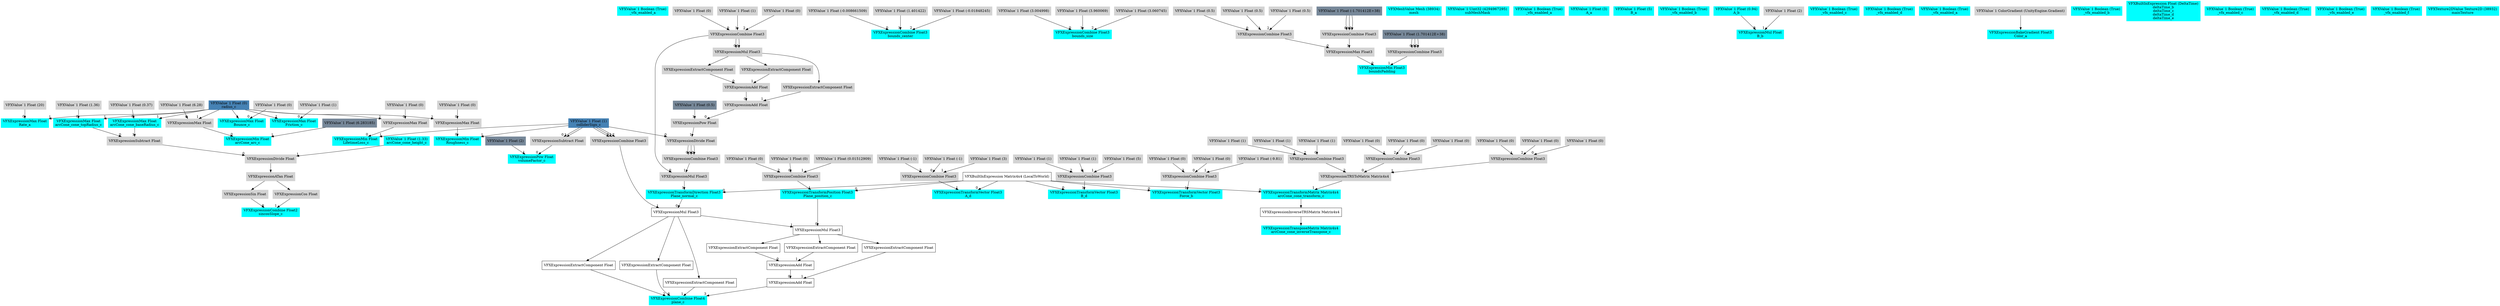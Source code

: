 digraph G {
node0 [shape="box" color="cyan" style="filled" label="VFXValue`1 Boolean (True)
_vfx_enabled_a"]
node1 [shape="box" color="cyan" style="filled" label="VFXExpressionMax Float
Rate_a"]
node2 [shape="box" color="lightgray" style="filled" label="VFXValue`1 Float (20)"]
node3 [shape="box" color="steelblue" style="filled" label="VFXValue`1 Float (0)
radius_c"]
node4 [shape="box" color="cyan" style="filled" label="VFXExpressionCombine Float3
bounds_center"]
node5 [shape="box" color="lightgray" style="filled" label="VFXValue`1 Float (-0.008661509)"]
node6 [shape="box" color="lightgray" style="filled" label="VFXValue`1 Float (1.401422)"]
node7 [shape="box" color="lightgray" style="filled" label="VFXValue`1 Float (-0.01848245)"]
node8 [shape="box" color="cyan" style="filled" label="VFXExpressionCombine Float3
bounds_size"]
node9 [shape="box" color="lightgray" style="filled" label="VFXValue`1 Float (3.004998)"]
node10 [shape="box" color="lightgray" style="filled" label="VFXValue`1 Float (3.960069)"]
node11 [shape="box" color="lightgray" style="filled" label="VFXValue`1 Float (3.060745)"]
node12 [shape="box" color="cyan" style="filled" label="VFXExpressionMin Float3
boundsPadding"]
node13 [shape="box" color="lightgray" style="filled" label="VFXExpressionMax Float3"]
node14 [shape="box" color="lightgray" style="filled" label="VFXExpressionCombine Float3"]
node15 [shape="box" color="lightgray" style="filled" label="VFXValue`1 Float (0.5)"]
node16 [shape="box" color="lightgray" style="filled" label="VFXValue`1 Float (0.5)"]
node17 [shape="box" color="lightgray" style="filled" label="VFXValue`1 Float (0.5)"]
node18 [shape="box" color="lightgray" style="filled" label="VFXExpressionCombine Float3"]
node19 [shape="box" color="lightslategray" style="filled" label="VFXValue`1 Float (-1.701412E+38)"]
node20 [shape="box" color="lightgray" style="filled" label="VFXExpressionCombine Float3"]
node21 [shape="box" color="lightslategray" style="filled" label="VFXValue`1 Float (1.701412E+38)"]
node22 [shape="box" color="cyan" style="filled" label="VFXMeshValue Mesh (38934)
mesh"]
node23 [shape="box" color="cyan" style="filled" label="VFXValue`1 Uint32 (4294967295)
subMeshMask"]
node24 [shape="box" color="cyan" style="filled" label="VFXValue`1 Boolean (True)
_vfx_enabled_a"]
node25 [shape="box" color="cyan" style="filled" label="VFXValue`1 Float (3)
A_a"]
node26 [shape="box" color="cyan" style="filled" label="VFXValue`1 Float (5)
B_a"]
node27 [shape="box" color="cyan" style="filled" label="VFXValue`1 Boolean (True)
_vfx_enabled_b"]
node28 [shape="box" color="cyan" style="filled" label="VFXValue`1 Float (0.94)
A_b"]
node29 [shape="box" color="cyan" style="filled" label="VFXExpressionMul Float
B_b"]
node30 [shape="box" color="lightgray" style="filled" label="VFXValue`1 Float (2)"]
node31 [shape="box" color="cyan" style="filled" label="VFXValue`1 Boolean (True)
_vfx_enabled_c"]
node32 [shape="box" color="cyan" style="filled" label="VFXExpressionTransformMatrix Matrix4x4
arcCone_cone_transform_c"]
node33 [shape="box" label="VFXBuiltInExpression Matrix4x4 (LocalToWorld)"]
node34 [shape="box" color="lightgray" style="filled" label="VFXExpressionTRSToMatrix Matrix4x4"]
node35 [shape="box" color="lightgray" style="filled" label="VFXExpressionCombine Float3"]
node36 [shape="box" color="lightgray" style="filled" label="VFXValue`1 Float (0)"]
node37 [shape="box" color="lightgray" style="filled" label="VFXValue`1 Float (0)"]
node38 [shape="box" color="lightgray" style="filled" label="VFXValue`1 Float (0)"]
node39 [shape="box" color="lightgray" style="filled" label="VFXExpressionCombine Float3"]
node40 [shape="box" color="lightgray" style="filled" label="VFXValue`1 Float (0)"]
node41 [shape="box" color="lightgray" style="filled" label="VFXValue`1 Float (0)"]
node42 [shape="box" color="lightgray" style="filled" label="VFXValue`1 Float (0)"]
node43 [shape="box" color="lightgray" style="filled" label="VFXExpressionCombine Float3"]
node44 [shape="box" color="lightgray" style="filled" label="VFXValue`1 Float (1)"]
node45 [shape="box" color="lightgray" style="filled" label="VFXValue`1 Float (1)"]
node46 [shape="box" color="lightgray" style="filled" label="VFXValue`1 Float (1)"]
node47 [shape="box" color="cyan" style="filled" label="VFXExpressionMax Float
arcCone_cone_baseRadius_c"]
node48 [shape="box" color="lightgray" style="filled" label="VFXValue`1 Float (0.37)"]
node49 [shape="box" color="cyan" style="filled" label="VFXExpressionMax Float
arcCone_cone_topRadius_c"]
node50 [shape="box" color="lightgray" style="filled" label="VFXValue`1 Float (1.36)"]
node51 [shape="box" color="cyan" style="filled" label="VFXValue`1 Float (1.33)
arcCone_cone_height_c"]
node52 [shape="box" color="cyan" style="filled" label="VFXExpressionMin Float
arcCone_arc_c"]
node53 [shape="box" color="lightgray" style="filled" label="VFXExpressionMax Float"]
node54 [shape="box" color="lightgray" style="filled" label="VFXValue`1 Float (6.28)"]
node55 [shape="box" color="lightslategray" style="filled" label="VFXValue`1 Float (6.283185)"]
node56 [shape="box" color="cyan" style="filled" label="VFXExpressionPow Float
volumeFactor_c"]
node57 [shape="box" color="lightgray" style="filled" label="VFXExpressionSubtract Float"]
node58 [shape="box" color="steelblue" style="filled" label="VFXValue`1 Float (1)
colliderSign_c"]
node59 [shape="box" color="lightslategray" style="filled" label="VFXValue`1 Float (2)"]
node60 [shape="box" color="cyan" style="filled" label="VFXExpressionCombine Float2
sincosSlope_c"]
node61 [shape="box" color="lightgray" style="filled" label="VFXExpressionSin Float"]
node62 [shape="box" color="lightgray" style="filled" label="VFXExpressionATan Float"]
node63 [shape="box" color="lightgray" style="filled" label="VFXExpressionDivide Float"]
node64 [shape="box" color="lightgray" style="filled" label="VFXExpressionSubtract Float"]
node65 [shape="box" color="lightgray" style="filled" label="VFXExpressionCos Float"]
node66 [shape="box" color="cyan" style="filled" label="VFXExpressionTransposeMatrix Matrix4x4
arcCone_cone_inverseTranspose_c"]
node67 [shape="box" label="VFXExpressionInverseTRSMatrix Matrix4x4"]
node68 [shape="box" color="cyan" style="filled" label="VFXValue`1 Boolean (True)
_vfx_enabled_d"]
node69 [shape="box" color="cyan" style="filled" label="VFXExpressionTransformVector Float3
A_d"]
node70 [shape="box" color="lightgray" style="filled" label="VFXExpressionCombine Float3"]
node71 [shape="box" color="lightgray" style="filled" label="VFXValue`1 Float (-1)"]
node72 [shape="box" color="lightgray" style="filled" label="VFXValue`1 Float (3)"]
node73 [shape="box" color="lightgray" style="filled" label="VFXValue`1 Float (-1)"]
node74 [shape="box" color="cyan" style="filled" label="VFXExpressionTransformVector Float3
B_d"]
node75 [shape="box" color="lightgray" style="filled" label="VFXExpressionCombine Float3"]
node76 [shape="box" color="lightgray" style="filled" label="VFXValue`1 Float (1)"]
node77 [shape="box" color="lightgray" style="filled" label="VFXValue`1 Float (5)"]
node78 [shape="box" color="lightgray" style="filled" label="VFXValue`1 Float (1)"]
node79 [shape="box" color="cyan" style="filled" label="VFXValue`1 Boolean (True)
_vfx_enabled_a"]
node80 [shape="box" color="cyan" style="filled" label="VFXExpressionBakeGradient Float3
Color_a"]
node81 [shape="box" color="lightgray" style="filled" label="VFXValue`1 ColorGradient (UnityEngine.Gradient)"]
node82 [shape="box" color="cyan" style="filled" label="VFXValue`1 Boolean (True)
_vfx_enabled_b"]
node83 [shape="box" color="cyan" style="filled" label="VFXExpressionTransformVector Float3
Force_b"]
node84 [shape="box" color="lightgray" style="filled" label="VFXExpressionCombine Float3"]
node85 [shape="box" color="lightgray" style="filled" label="VFXValue`1 Float (0)"]
node86 [shape="box" color="lightgray" style="filled" label="VFXValue`1 Float (-9.81)"]
node87 [shape="box" color="lightgray" style="filled" label="VFXValue`1 Float (0)"]
node88 [shape="box" color="cyan" style="filled" label="VFXBuiltInExpression Float (DeltaTime)
deltaTime_b
deltaTime_c
deltaTime_d
deltaTime_e"]
node89 [shape="box" color="cyan" style="filled" label="VFXValue`1 Boolean (True)
_vfx_enabled_c"]
node90 [shape="box" color="cyan" style="filled" label="VFXExpressionTransformPosition Float3
Plane_position_c"]
node91 [shape="box" color="lightgray" style="filled" label="VFXExpressionCombine Float3"]
node92 [shape="box" color="lightgray" style="filled" label="VFXValue`1 Float (0)"]
node93 [shape="box" color="lightgray" style="filled" label="VFXValue`1 Float (0.01512909)"]
node94 [shape="box" color="lightgray" style="filled" label="VFXValue`1 Float (0)"]
node95 [shape="box" color="cyan" style="filled" label="VFXExpressionTransformDirection Float3
Plane_normal_c"]
node96 [shape="box" color="lightgray" style="filled" label="VFXExpressionMul Float3"]
node97 [shape="box" color="lightgray" style="filled" label="VFXExpressionCombine Float3"]
node98 [shape="box" color="lightgray" style="filled" label="VFXValue`1 Float (0)"]
node99 [shape="box" color="lightgray" style="filled" label="VFXValue`1 Float (1)"]
node100 [shape="box" color="lightgray" style="filled" label="VFXValue`1 Float (0)"]
node101 [shape="box" color="lightgray" style="filled" label="VFXExpressionCombine Float3"]
node102 [shape="box" color="lightgray" style="filled" label="VFXExpressionDivide Float"]
node103 [shape="box" color="lightgray" style="filled" label="VFXExpressionPow Float"]
node104 [shape="box" color="lightgray" style="filled" label="VFXExpressionAdd Float"]
node105 [shape="box" color="lightgray" style="filled" label="VFXExpressionAdd Float"]
node106 [shape="box" color="lightgray" style="filled" label="VFXExpressionExtractComponent Float"]
node107 [shape="box" color="lightgray" style="filled" label="VFXExpressionMul Float3"]
node108 [shape="box" color="lightgray" style="filled" label="VFXExpressionExtractComponent Float"]
node109 [shape="box" color="lightgray" style="filled" label="VFXExpressionExtractComponent Float"]
node110 [shape="box" color="lightslategray" style="filled" label="VFXValue`1 Float (0.5)"]
node111 [shape="box" color="cyan" style="filled" label="VFXExpressionMax Float
Bounce_c"]
node112 [shape="box" color="lightgray" style="filled" label="VFXValue`1 Float (0)"]
node113 [shape="box" color="cyan" style="filled" label="VFXExpressionMax Float
Friction_c"]
node114 [shape="box" color="lightgray" style="filled" label="VFXValue`1 Float (1)"]
node115 [shape="box" color="cyan" style="filled" label="VFXExpressionMin Float
LifetimeLoss_c"]
node116 [shape="box" color="lightgray" style="filled" label="VFXExpressionMax Float"]
node117 [shape="box" color="lightgray" style="filled" label="VFXValue`1 Float (0)"]
node118 [shape="box" color="cyan" style="filled" label="VFXExpressionMin Float
Roughness_c"]
node119 [shape="box" color="lightgray" style="filled" label="VFXExpressionMax Float"]
node120 [shape="box" color="lightgray" style="filled" label="VFXValue`1 Float (0)"]
node121 [shape="box" color="cyan" style="filled" label="VFXExpressionCombine Float4
plane_c"]
node122 [shape="box" label="VFXExpressionExtractComponent Float"]
node123 [shape="box" label="VFXExpressionMul Float3"]
node124 [shape="box" color="lightgray" style="filled" label="VFXExpressionCombine Float3"]
node125 [shape="box" label="VFXExpressionExtractComponent Float"]
node126 [shape="box" label="VFXExpressionExtractComponent Float"]
node127 [shape="box" label="VFXExpressionAdd Float"]
node128 [shape="box" label="VFXExpressionAdd Float"]
node129 [shape="box" label="VFXExpressionExtractComponent Float"]
node130 [shape="box" label="VFXExpressionMul Float3"]
node131 [shape="box" label="VFXExpressionExtractComponent Float"]
node132 [shape="box" label="VFXExpressionExtractComponent Float"]
node133 [shape="box" color="cyan" style="filled" label="VFXValue`1 Boolean (True)
_vfx_enabled_d"]
node134 [shape="box" color="cyan" style="filled" label="VFXValue`1 Boolean (True)
_vfx_enabled_e"]
node135 [shape="box" color="cyan" style="filled" label="VFXValue`1 Boolean (True)
_vfx_enabled_f"]
node136 [shape="box" color="cyan" style="filled" label="VFXTexture2DValue Texture2D (38932)
mainTexture"]
node2 -> node1 [headlabel="0"]
node3 -> node1 [headlabel="1"]
node5 -> node4 [headlabel="0"]
node6 -> node4 [headlabel="1"]
node7 -> node4 [headlabel="2"]
node9 -> node8 [headlabel="0"]
node10 -> node8 [headlabel="1"]
node11 -> node8 [headlabel="2"]
node13 -> node12 [headlabel="0"]
node20 -> node12 [headlabel="1"]
node14 -> node13 [headlabel="0"]
node18 -> node13 [headlabel="1"]
node15 -> node14 [headlabel="0"]
node16 -> node14 [headlabel="1"]
node17 -> node14 [headlabel="2"]
node19 -> node18 [headlabel="0"]
node19 -> node18 [headlabel="1"]
node19 -> node18 [headlabel="2"]
node21 -> node20 [headlabel="0"]
node21 -> node20 [headlabel="1"]
node21 -> node20 [headlabel="2"]
node28 -> node29 [headlabel="0"]
node30 -> node29 [headlabel="1"]
node33 -> node32 [headlabel="0"]
node34 -> node32 [headlabel="1"]
node35 -> node34 [headlabel="0"]
node39 -> node34 [headlabel="1"]
node43 -> node34 [headlabel="2"]
node36 -> node35 [headlabel="0"]
node37 -> node35 [headlabel="1"]
node38 -> node35 [headlabel="2"]
node40 -> node39 [headlabel="0"]
node41 -> node39 [headlabel="1"]
node42 -> node39 [headlabel="2"]
node44 -> node43 [headlabel="0"]
node45 -> node43 [headlabel="1"]
node46 -> node43 [headlabel="2"]
node48 -> node47 [headlabel="0"]
node3 -> node47 [headlabel="1"]
node50 -> node49 [headlabel="0"]
node3 -> node49 [headlabel="1"]
node53 -> node52 [headlabel="0"]
node55 -> node52 [headlabel="1"]
node54 -> node53 [headlabel="0"]
node3 -> node53 [headlabel="1"]
node57 -> node56 [headlabel="0"]
node59 -> node56 [headlabel="1"]
node58 -> node57 [headlabel="0"]
node58 -> node57 [headlabel="1"]
node61 -> node60 [headlabel="0"]
node65 -> node60 [headlabel="1"]
node62 -> node61 
node63 -> node62 
node64 -> node63 [headlabel="0"]
node51 -> node63 [headlabel="1"]
node49 -> node64 [headlabel="0"]
node47 -> node64 [headlabel="1"]
node62 -> node65 
node67 -> node66 
node32 -> node67 
node33 -> node69 [headlabel="0"]
node70 -> node69 [headlabel="1"]
node71 -> node70 [headlabel="0"]
node72 -> node70 [headlabel="1"]
node73 -> node70 [headlabel="2"]
node33 -> node74 [headlabel="0"]
node75 -> node74 [headlabel="1"]
node76 -> node75 [headlabel="0"]
node77 -> node75 [headlabel="1"]
node78 -> node75 [headlabel="2"]
node81 -> node80 
node33 -> node83 [headlabel="0"]
node84 -> node83 [headlabel="1"]
node85 -> node84 [headlabel="0"]
node86 -> node84 [headlabel="1"]
node87 -> node84 [headlabel="2"]
node33 -> node90 [headlabel="0"]
node91 -> node90 [headlabel="1"]
node92 -> node91 [headlabel="0"]
node93 -> node91 [headlabel="1"]
node94 -> node91 [headlabel="2"]
node33 -> node95 [headlabel="0"]
node96 -> node95 [headlabel="1"]
node97 -> node96 [headlabel="0"]
node101 -> node96 [headlabel="1"]
node98 -> node97 [headlabel="0"]
node99 -> node97 [headlabel="1"]
node100 -> node97 [headlabel="2"]
node102 -> node101 [headlabel="0"]
node102 -> node101 [headlabel="1"]
node102 -> node101 [headlabel="2"]
node58 -> node102 [headlabel="0"]
node103 -> node102 [headlabel="1"]
node104 -> node103 [headlabel="0"]
node110 -> node103 [headlabel="1"]
node105 -> node104 [headlabel="0"]
node109 -> node104 [headlabel="1"]
node106 -> node105 [headlabel="0"]
node108 -> node105 [headlabel="1"]
node107 -> node106 
node97 -> node107 [headlabel="0"]
node97 -> node107 [headlabel="1"]
node107 -> node108 
node107 -> node109 
node112 -> node111 [headlabel="0"]
node3 -> node111 [headlabel="1"]
node114 -> node113 [headlabel="0"]
node3 -> node113 [headlabel="1"]
node116 -> node115 [headlabel="0"]
node58 -> node115 [headlabel="1"]
node117 -> node116 [headlabel="0"]
node3 -> node116 [headlabel="1"]
node119 -> node118 [headlabel="0"]
node58 -> node118 [headlabel="1"]
node120 -> node119 [headlabel="0"]
node3 -> node119 [headlabel="1"]
node122 -> node121 [headlabel="0"]
node125 -> node121 [headlabel="1"]
node126 -> node121 [headlabel="2"]
node127 -> node121 [headlabel="3"]
node123 -> node122 
node95 -> node123 [headlabel="0"]
node124 -> node123 [headlabel="1"]
node58 -> node124 [headlabel="0"]
node58 -> node124 [headlabel="1"]
node58 -> node124 [headlabel="2"]
node123 -> node125 
node123 -> node126 
node128 -> node127 [headlabel="0"]
node132 -> node127 [headlabel="1"]
node129 -> node128 [headlabel="0"]
node131 -> node128 [headlabel="1"]
node130 -> node129 
node90 -> node130 [headlabel="0"]
node123 -> node130 [headlabel="1"]
node130 -> node131 
node130 -> node132 
}
